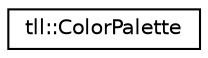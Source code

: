 digraph "Graphical Class Hierarchy"
{
 // LATEX_PDF_SIZE
  edge [fontname="Helvetica",fontsize="10",labelfontname="Helvetica",labelfontsize="10"];
  node [fontname="Helvetica",fontsize="10",shape=record];
  rankdir="LR";
  Node0 [label="tll::ColorPalette",height=0.2,width=0.4,color="black", fillcolor="white", style="filled",URL="$classtll_1_1ColorPalette.html",tooltip="ColorPalette."];
}
